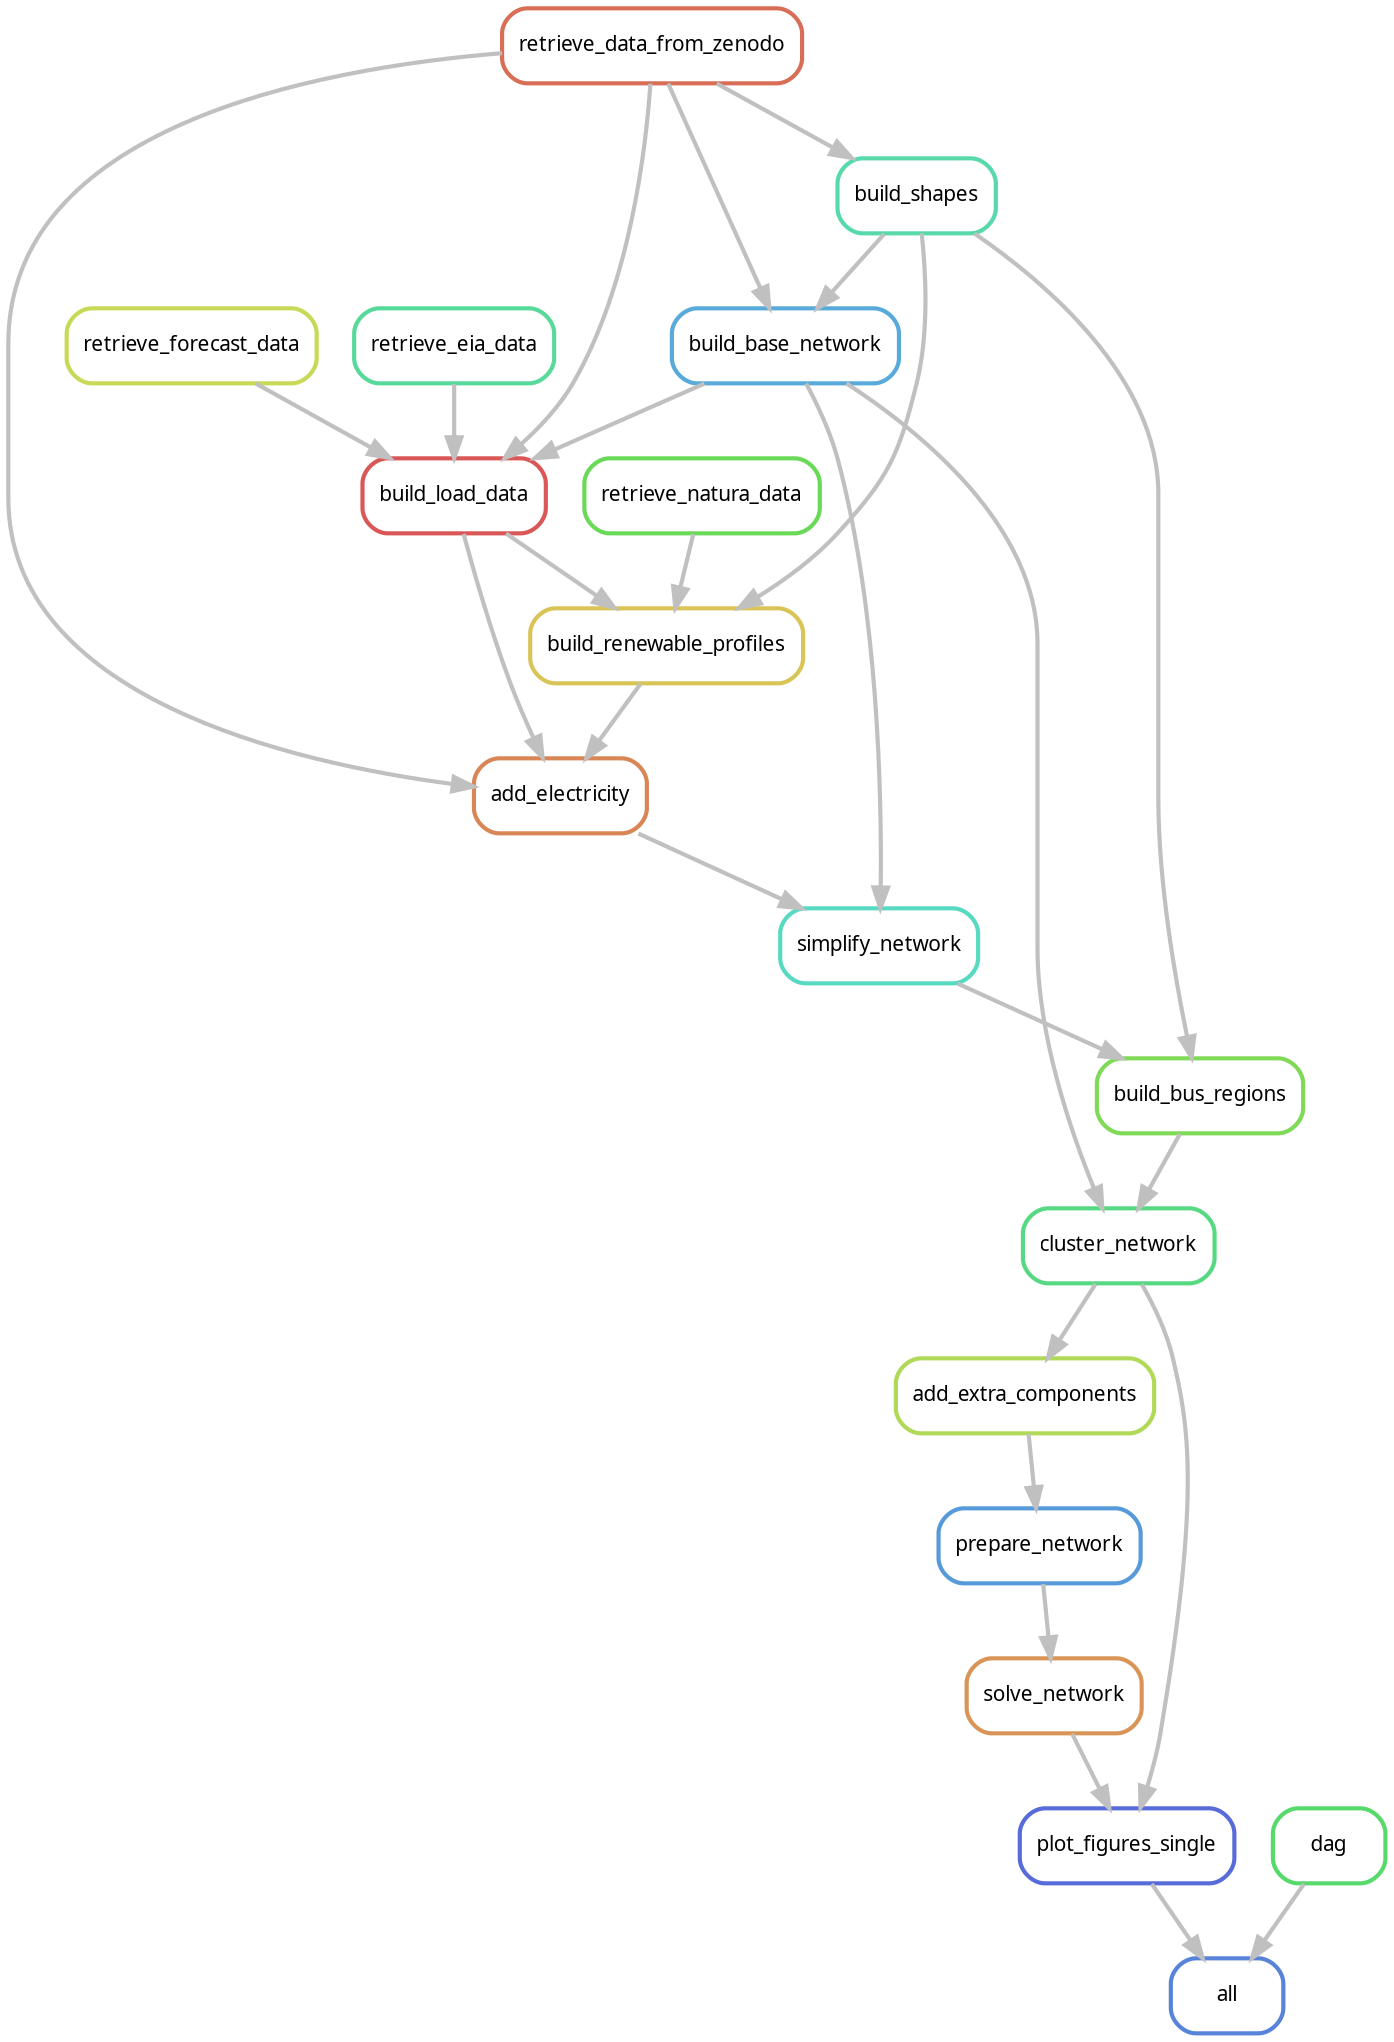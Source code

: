 digraph snakemake_dag {
    graph[bgcolor=white, margin=0];
    node[shape=box, style=rounded, fontname=sans,                 fontsize=10, penwidth=2];
    edge[penwidth=2, color=grey];
	0[label = "all", color = "0.61 0.6 0.85", style="rounded"];
	1[label = "plot_figures_single", color = "0.64 0.6 0.85", style="rounded"];
	2[label = "solve_network", color = "0.08 0.6 0.85", style="rounded"];
	3[label = "prepare_network", color = "0.58 0.6 0.85", style="rounded"];
	4[label = "add_extra_components", color = "0.22 0.6 0.85", style="rounded"];
	5[label = "cluster_network", color = "0.39 0.6 0.85", style="rounded"];
	6[label = "build_bus_regions", color = "0.28 0.6 0.85", style="rounded"];
	7[label = "build_shapes", color = "0.44 0.6 0.85", style="rounded"];
	8[label = "retrieve_data_from_zenodo", color = "0.03 0.6 0.85", style="rounded"];
	9[label = "simplify_network", color = "0.47 0.6 0.85", style="rounded"];
	10[label = "build_base_network", color = "0.56 0.6 0.85", style="rounded"];
	11[label = "add_electricity", color = "0.06 0.6 0.85", style="rounded"];
	12[label = "build_renewable_profiles", color = "0.14 0.6 0.85", style="rounded"];
	13[label = "build_load_data", color = "0.00 0.6 0.85", style="rounded"];
	14[label = "retrieve_forecast_data", color = "0.19 0.6 0.85", style="rounded"];
	15[label = "retrieve_eia_data", color = "0.42 0.6 0.85", style="rounded"];
	16[label = "retrieve_natura_data", color = "0.31 0.6 0.85", style="rounded"];
	17[label = "dag", color = "0.36 0.6 0.85", style="rounded"];
	1 -> 0
	17 -> 0
	5 -> 1
	2 -> 1
	3 -> 2
	4 -> 3
	5 -> 4
	10 -> 5
	6 -> 5
	9 -> 6
	7 -> 6
	8 -> 7
	11 -> 9
	10 -> 9
	7 -> 10
	8 -> 10
	13 -> 11
	12 -> 11
	8 -> 11
	13 -> 12
	16 -> 12
	7 -> 12
	15 -> 13
	10 -> 13
	14 -> 13
	8 -> 13
}            
